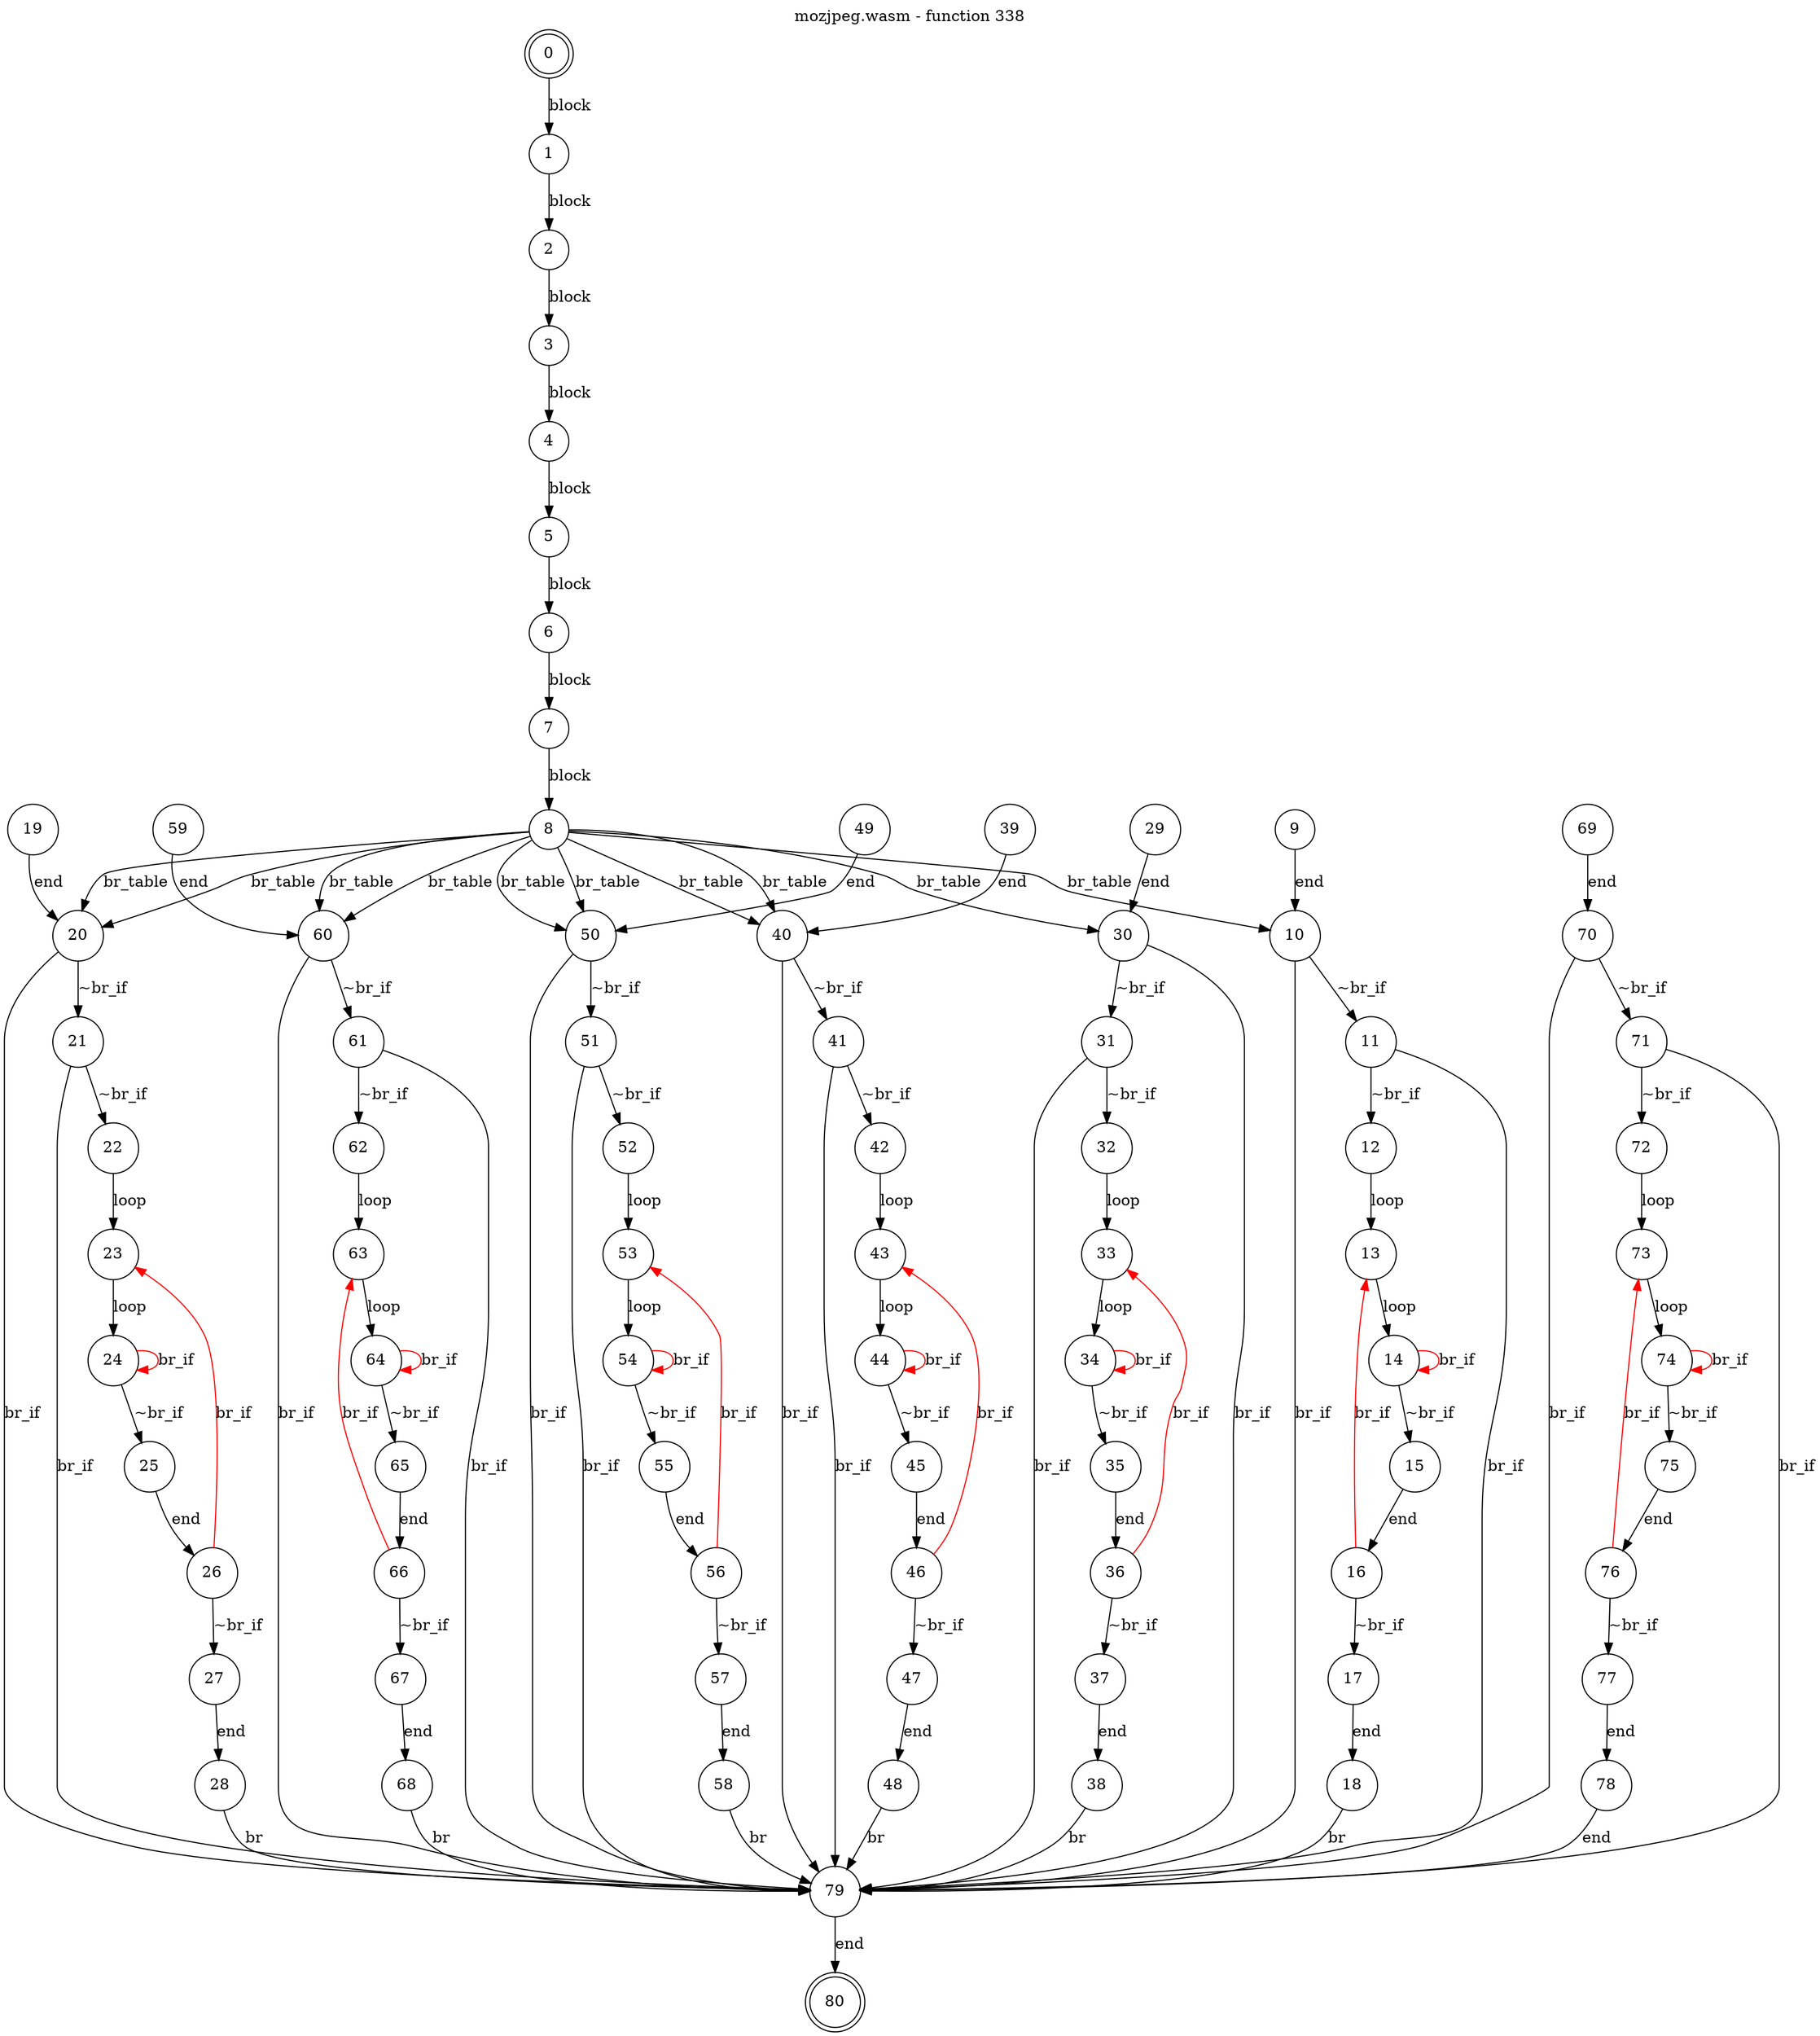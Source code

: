 digraph finite_state_machine {
    label = "mozjpeg.wasm - function 338"
    labelloc =  t
    labelfontsize = 16
    labelfontcolor = black
    labelfontname = "Helvetica"
    node [shape = doublecircle]; 0 80;
    node [shape = circle];
    0 -> 1[label = "block"];
    1 -> 2[label = "block"];
    2 -> 3[label = "block"];
    3 -> 4[label = "block"];
    4 -> 5[label = "block"];
    5 -> 6[label = "block"];
    6 -> 7[label = "block"];
    7 -> 8[label = "block"];
    8 -> 60[label = "br_table"];
    8 -> 50[label = "br_table"];
    8 -> 40[label = "br_table"];
    8 -> 20[label = "br_table"];
    8 -> 60[label = "br_table"];
    8 -> 50[label = "br_table"];
    8 -> 40[label = "br_table"];
    8 -> 30[label = "br_table"];
    8 -> 20[label = "br_table"];
    8 -> 10[label = "br_table"];
    9 -> 10[label = "end"];
    10 -> 11[label = "~br_if"];
    10 -> 79[label = "br_if"];
    11 -> 12[label = "~br_if"];
    11 -> 79[label = "br_if"];
    12 -> 13[label = "loop"];
    13 -> 14[label = "loop"];
    14 -> 15[label = "~br_if"];
    14 -> 14[color="red" label = "br_if"];
    15 -> 16[label = "end"];
    16 -> 17[label = "~br_if"];
    16 -> 13[color="red" label = "br_if"];
    17 -> 18[label = "end"];
    18 -> 79[label = "br"];
    19 -> 20[label = "end"];
    20 -> 21[label = "~br_if"];
    20 -> 79[label = "br_if"];
    21 -> 22[label = "~br_if"];
    21 -> 79[label = "br_if"];
    22 -> 23[label = "loop"];
    23 -> 24[label = "loop"];
    24 -> 25[label = "~br_if"];
    24 -> 24[color="red" label = "br_if"];
    25 -> 26[label = "end"];
    26 -> 27[label = "~br_if"];
    26 -> 23[color="red" label = "br_if"];
    27 -> 28[label = "end"];
    28 -> 79[label = "br"];
    29 -> 30[label = "end"];
    30 -> 31[label = "~br_if"];
    30 -> 79[label = "br_if"];
    31 -> 32[label = "~br_if"];
    31 -> 79[label = "br_if"];
    32 -> 33[label = "loop"];
    33 -> 34[label = "loop"];
    34 -> 35[label = "~br_if"];
    34 -> 34[color="red" label = "br_if"];
    35 -> 36[label = "end"];
    36 -> 37[label = "~br_if"];
    36 -> 33[color="red" label = "br_if"];
    37 -> 38[label = "end"];
    38 -> 79[label = "br"];
    39 -> 40[label = "end"];
    40 -> 41[label = "~br_if"];
    40 -> 79[label = "br_if"];
    41 -> 42[label = "~br_if"];
    41 -> 79[label = "br_if"];
    42 -> 43[label = "loop"];
    43 -> 44[label = "loop"];
    44 -> 45[label = "~br_if"];
    44 -> 44[color="red" label = "br_if"];
    45 -> 46[label = "end"];
    46 -> 47[label = "~br_if"];
    46 -> 43[color="red" label = "br_if"];
    47 -> 48[label = "end"];
    48 -> 79[label = "br"];
    49 -> 50[label = "end"];
    50 -> 51[label = "~br_if"];
    50 -> 79[label = "br_if"];
    51 -> 52[label = "~br_if"];
    51 -> 79[label = "br_if"];
    52 -> 53[label = "loop"];
    53 -> 54[label = "loop"];
    54 -> 55[label = "~br_if"];
    54 -> 54[color="red" label = "br_if"];
    55 -> 56[label = "end"];
    56 -> 57[label = "~br_if"];
    56 -> 53[color="red" label = "br_if"];
    57 -> 58[label = "end"];
    58 -> 79[label = "br"];
    59 -> 60[label = "end"];
    60 -> 61[label = "~br_if"];
    60 -> 79[label = "br_if"];
    61 -> 62[label = "~br_if"];
    61 -> 79[label = "br_if"];
    62 -> 63[label = "loop"];
    63 -> 64[label = "loop"];
    64 -> 65[label = "~br_if"];
    64 -> 64[color="red" label = "br_if"];
    65 -> 66[label = "end"];
    66 -> 67[label = "~br_if"];
    66 -> 63[color="red" label = "br_if"];
    67 -> 68[label = "end"];
    68 -> 79[label = "br"];
    69 -> 70[label = "end"];
    70 -> 71[label = "~br_if"];
    70 -> 79[label = "br_if"];
    71 -> 72[label = "~br_if"];
    71 -> 79[label = "br_if"];
    72 -> 73[label = "loop"];
    73 -> 74[label = "loop"];
    74 -> 75[label = "~br_if"];
    74 -> 74[color="red" label = "br_if"];
    75 -> 76[label = "end"];
    76 -> 77[label = "~br_if"];
    76 -> 73[color="red" label = "br_if"];
    77 -> 78[label = "end"];
    78 -> 79[label = "end"];
    79 -> 80[label = "end"];
}
